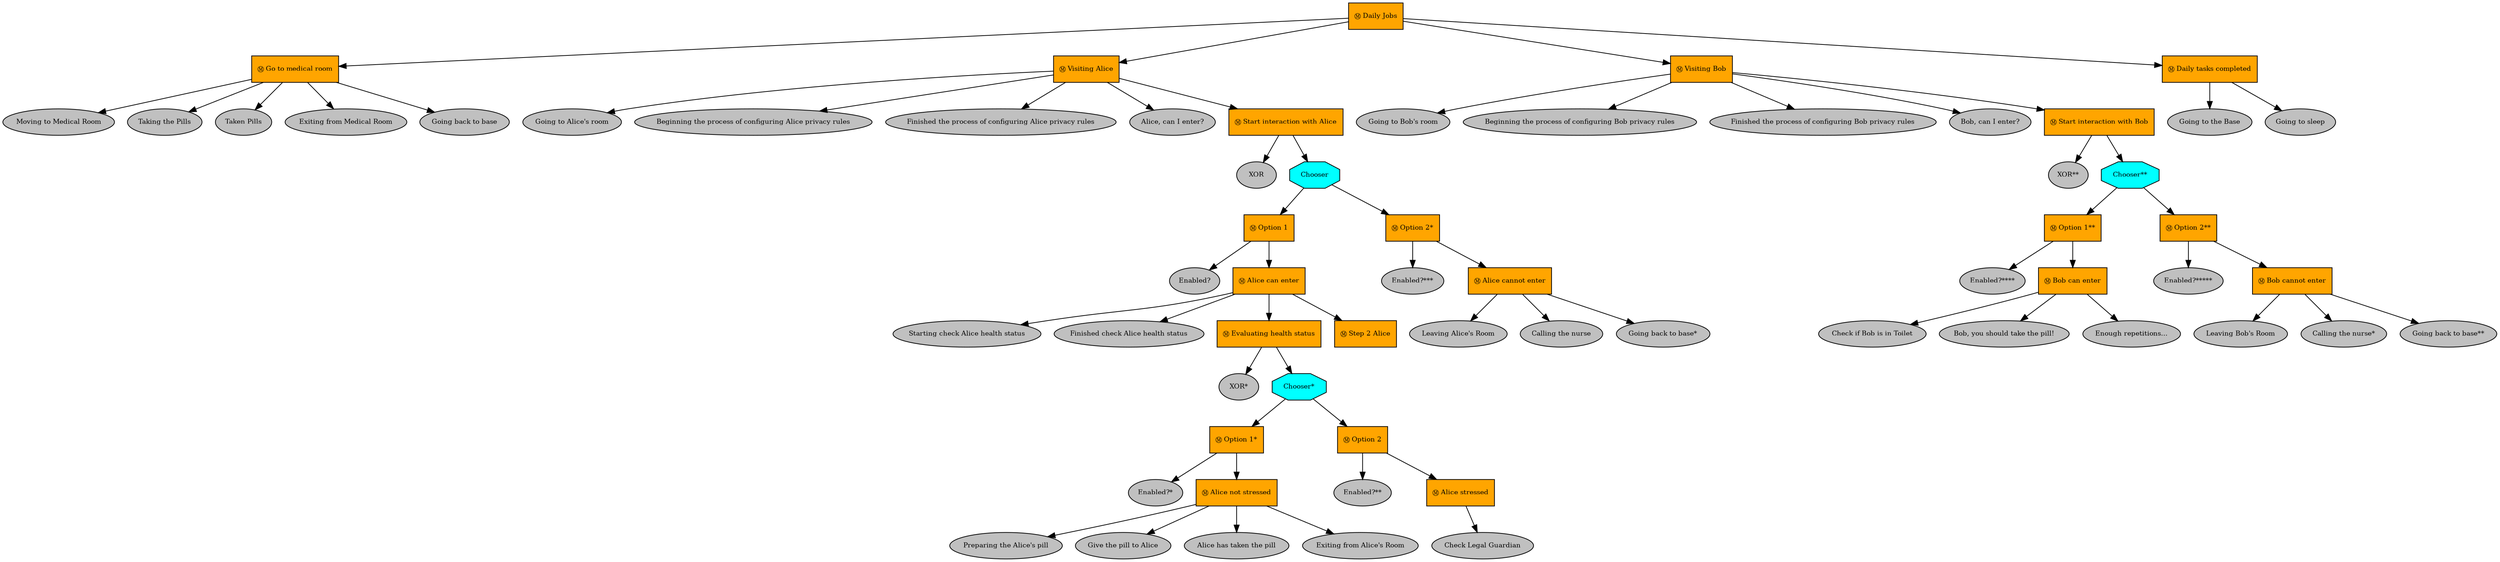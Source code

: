 digraph pastafarianism {
ordering=out;
graph [fontname="times-roman"];
node [fontname="times-roman"];
edge [fontname="times-roman"];
"Daily Jobs" [fillcolor=orange, fontcolor=black, fontsize=9, label="Ⓜ Daily Jobs", shape=box, style=filled];
"Go to medical room" [fillcolor=orange, fontcolor=black, fontsize=9, label="Ⓜ Go to medical room", shape=box, style=filled];
"Daily Jobs" -> "Go to medical room";
"Moving to Medical Room" [fillcolor=gray, fontcolor=black, fontsize=9, label="Moving to Medical Room", shape=ellipse, style=filled];
"Go to medical room" -> "Moving to Medical Room";
"Taking the Pills" [fillcolor=gray, fontcolor=black, fontsize=9, label="Taking the Pills", shape=ellipse, style=filled];
"Go to medical room" -> "Taking the Pills";
"Taken Pills" [fillcolor=gray, fontcolor=black, fontsize=9, label="Taken Pills", shape=ellipse, style=filled];
"Go to medical room" -> "Taken Pills";
"Exiting from Medical Room" [fillcolor=gray, fontcolor=black, fontsize=9, label="Exiting from Medical Room", shape=ellipse, style=filled];
"Go to medical room" -> "Exiting from Medical Room";
"Going back to base" [fillcolor=gray, fontcolor=black, fontsize=9, label="Going back to base", shape=ellipse, style=filled];
"Go to medical room" -> "Going back to base";
"Visiting Alice" [fillcolor=orange, fontcolor=black, fontsize=9, label="Ⓜ Visiting Alice", shape=box, style=filled];
"Daily Jobs" -> "Visiting Alice";
"Going to Alice's room" [fillcolor=gray, fontcolor=black, fontsize=9, label="Going to Alice's room", shape=ellipse, style=filled];
"Visiting Alice" -> "Going to Alice's room";
"Beginning the process of configuring Alice privacy rules" [fillcolor=gray, fontcolor=black, fontsize=9, label="Beginning the process of configuring Alice privacy rules", shape=ellipse, style=filled];
"Visiting Alice" -> "Beginning the process of configuring Alice privacy rules";
"Finished the process of configuring Alice privacy rules" [fillcolor=gray, fontcolor=black, fontsize=9, label="Finished the process of configuring Alice privacy rules", shape=ellipse, style=filled];
"Visiting Alice" -> "Finished the process of configuring Alice privacy rules";
"Alice, can I enter?" [fillcolor=gray, fontcolor=black, fontsize=9, label="Alice, can I enter?", shape=ellipse, style=filled];
"Visiting Alice" -> "Alice, can I enter?";
"Start interaction with Alice" [fillcolor=orange, fontcolor=black, fontsize=9, label="Ⓜ Start interaction with Alice", shape=box, style=filled];
"Visiting Alice" -> "Start interaction with Alice";
XOR [fillcolor=gray, fontcolor=black, fontsize=9, label=XOR, shape=ellipse, style=filled];
"Start interaction with Alice" -> XOR;
Chooser [fillcolor=cyan, fontcolor=black, fontsize=9, label=Chooser, shape=octagon, style=filled];
"Start interaction with Alice" -> Chooser;
"Option 1" [fillcolor=orange, fontcolor=black, fontsize=9, label="Ⓜ Option 1", shape=box, style=filled];
Chooser -> "Option 1";
"Enabled?" [fillcolor=gray, fontcolor=black, fontsize=9, label="Enabled?", shape=ellipse, style=filled];
"Option 1" -> "Enabled?";
"Alice can enter" [fillcolor=orange, fontcolor=black, fontsize=9, label="Ⓜ Alice can enter", shape=box, style=filled];
"Option 1" -> "Alice can enter";
"Starting check Alice health status" [fillcolor=gray, fontcolor=black, fontsize=9, label="Starting check Alice health status", shape=ellipse, style=filled];
"Alice can enter" -> "Starting check Alice health status";
"Finished check Alice health status" [fillcolor=gray, fontcolor=black, fontsize=9, label="Finished check Alice health status", shape=ellipse, style=filled];
"Alice can enter" -> "Finished check Alice health status";
"Evaluating health status" [fillcolor=orange, fontcolor=black, fontsize=9, label="Ⓜ Evaluating health status", shape=box, style=filled];
"Alice can enter" -> "Evaluating health status";
"XOR*" [fillcolor=gray, fontcolor=black, fontsize=9, label="XOR*", shape=ellipse, style=filled];
"Evaluating health status" -> "XOR*";
"Chooser*" [fillcolor=cyan, fontcolor=black, fontsize=9, label="Chooser*", shape=octagon, style=filled];
"Evaluating health status" -> "Chooser*";
"Option 1*" [fillcolor=orange, fontcolor=black, fontsize=9, label="Ⓜ Option 1*", shape=box, style=filled];
"Chooser*" -> "Option 1*";
"Enabled?*" [fillcolor=gray, fontcolor=black, fontsize=9, label="Enabled?*", shape=ellipse, style=filled];
"Option 1*" -> "Enabled?*";
"Alice not stressed" [fillcolor=orange, fontcolor=black, fontsize=9, label="Ⓜ Alice not stressed", shape=box, style=filled];
"Option 1*" -> "Alice not stressed";
"Preparing the Alice's pill" [fillcolor=gray, fontcolor=black, fontsize=9, label="Preparing the Alice's pill", shape=ellipse, style=filled];
"Alice not stressed" -> "Preparing the Alice's pill";
"Give the pill to Alice" [fillcolor=gray, fontcolor=black, fontsize=9, label="Give the pill to Alice", shape=ellipse, style=filled];
"Alice not stressed" -> "Give the pill to Alice";
"Alice has taken the pill" [fillcolor=gray, fontcolor=black, fontsize=9, label="Alice has taken the pill", shape=ellipse, style=filled];
"Alice not stressed" -> "Alice has taken the pill";
"Exiting from Alice's Room" [fillcolor=gray, fontcolor=black, fontsize=9, label="Exiting from Alice's Room", shape=ellipse, style=filled];
"Alice not stressed" -> "Exiting from Alice's Room";
"Option 2" [fillcolor=orange, fontcolor=black, fontsize=9, label="Ⓜ Option 2", shape=box, style=filled];
"Chooser*" -> "Option 2";
"Enabled?**" [fillcolor=gray, fontcolor=black, fontsize=9, label="Enabled?**", shape=ellipse, style=filled];
"Option 2" -> "Enabled?**";
"Alice stressed" [fillcolor=orange, fontcolor=black, fontsize=9, label="Ⓜ Alice stressed", shape=box, style=filled];
"Option 2" -> "Alice stressed";
"Check Legal Guardian" [fillcolor=gray, fontcolor=black, fontsize=9, label="Check Legal Guardian", shape=ellipse, style=filled];
"Alice stressed" -> "Check Legal Guardian";
"Step 2 Alice" [fillcolor=orange, fontcolor=black, fontsize=9, label="Ⓜ Step 2 Alice", shape=box, style=filled];
"Alice can enter" -> "Step 2 Alice";
"Option 2*" [fillcolor=orange, fontcolor=black, fontsize=9, label="Ⓜ Option 2*", shape=box, style=filled];
Chooser -> "Option 2*";
"Enabled?***" [fillcolor=gray, fontcolor=black, fontsize=9, label="Enabled?***", shape=ellipse, style=filled];
"Option 2*" -> "Enabled?***";
"Alice cannot enter" [fillcolor=orange, fontcolor=black, fontsize=9, label="Ⓜ Alice cannot enter", shape=box, style=filled];
"Option 2*" -> "Alice cannot enter";
"Leaving Alice's Room" [fillcolor=gray, fontcolor=black, fontsize=9, label="Leaving Alice's Room", shape=ellipse, style=filled];
"Alice cannot enter" -> "Leaving Alice's Room";
"Calling the nurse" [fillcolor=gray, fontcolor=black, fontsize=9, label="Calling the nurse", shape=ellipse, style=filled];
"Alice cannot enter" -> "Calling the nurse";
"Going back to base*" [fillcolor=gray, fontcolor=black, fontsize=9, label="Going back to base*", shape=ellipse, style=filled];
"Alice cannot enter" -> "Going back to base*";
"Visiting Bob" [fillcolor=orange, fontcolor=black, fontsize=9, label="Ⓜ Visiting Bob", shape=box, style=filled];
"Daily Jobs" -> "Visiting Bob";
"Going to Bob's room" [fillcolor=gray, fontcolor=black, fontsize=9, label="Going to Bob's room", shape=ellipse, style=filled];
"Visiting Bob" -> "Going to Bob's room";
"Beginning the process of configuring Bob privacy rules" [fillcolor=gray, fontcolor=black, fontsize=9, label="Beginning the process of configuring Bob privacy rules", shape=ellipse, style=filled];
"Visiting Bob" -> "Beginning the process of configuring Bob privacy rules";
"Finished the process of configuring Bob privacy rules" [fillcolor=gray, fontcolor=black, fontsize=9, label="Finished the process of configuring Bob privacy rules", shape=ellipse, style=filled];
"Visiting Bob" -> "Finished the process of configuring Bob privacy rules";
"Bob, can I enter?" [fillcolor=gray, fontcolor=black, fontsize=9, label="Bob, can I enter?", shape=ellipse, style=filled];
"Visiting Bob" -> "Bob, can I enter?";
"Start interaction with Bob" [fillcolor=orange, fontcolor=black, fontsize=9, label="Ⓜ Start interaction with Bob", shape=box, style=filled];
"Visiting Bob" -> "Start interaction with Bob";
"XOR**" [fillcolor=gray, fontcolor=black, fontsize=9, label="XOR**", shape=ellipse, style=filled];
"Start interaction with Bob" -> "XOR**";
"Chooser**" [fillcolor=cyan, fontcolor=black, fontsize=9, label="Chooser**", shape=octagon, style=filled];
"Start interaction with Bob" -> "Chooser**";
"Option 1**" [fillcolor=orange, fontcolor=black, fontsize=9, label="Ⓜ Option 1**", shape=box, style=filled];
"Chooser**" -> "Option 1**";
"Enabled?****" [fillcolor=gray, fontcolor=black, fontsize=9, label="Enabled?****", shape=ellipse, style=filled];
"Option 1**" -> "Enabled?****";
"Bob can enter" [fillcolor=orange, fontcolor=black, fontsize=9, label="Ⓜ Bob can enter", shape=box, style=filled];
"Option 1**" -> "Bob can enter";
"Check if Bob is in Toilet" [fillcolor=gray, fontcolor=black, fontsize=9, label="Check if Bob is in Toilet", shape=ellipse, style=filled];
"Bob can enter" -> "Check if Bob is in Toilet";
"Bob, you should take the pill!" [fillcolor=gray, fontcolor=black, fontsize=9, label="Bob, you should take the pill!", shape=ellipse, style=filled];
"Bob can enter" -> "Bob, you should take the pill!";
"Enough repetitions..." [fillcolor=gray, fontcolor=black, fontsize=9, label="Enough repetitions...", shape=ellipse, style=filled];
"Bob can enter" -> "Enough repetitions...";
"Option 2**" [fillcolor=orange, fontcolor=black, fontsize=9, label="Ⓜ Option 2**", shape=box, style=filled];
"Chooser**" -> "Option 2**";
"Enabled?*****" [fillcolor=gray, fontcolor=black, fontsize=9, label="Enabled?*****", shape=ellipse, style=filled];
"Option 2**" -> "Enabled?*****";
"Bob cannot enter" [fillcolor=orange, fontcolor=black, fontsize=9, label="Ⓜ Bob cannot enter", shape=box, style=filled];
"Option 2**" -> "Bob cannot enter";
"Leaving Bob's Room" [fillcolor=gray, fontcolor=black, fontsize=9, label="Leaving Bob's Room", shape=ellipse, style=filled];
"Bob cannot enter" -> "Leaving Bob's Room";
"Calling the nurse*" [fillcolor=gray, fontcolor=black, fontsize=9, label="Calling the nurse*", shape=ellipse, style=filled];
"Bob cannot enter" -> "Calling the nurse*";
"Going back to base**" [fillcolor=gray, fontcolor=black, fontsize=9, label="Going back to base**", shape=ellipse, style=filled];
"Bob cannot enter" -> "Going back to base**";
"Daily tasks completed" [fillcolor=orange, fontcolor=black, fontsize=9, label="Ⓜ Daily tasks completed", shape=box, style=filled];
"Daily Jobs" -> "Daily tasks completed";
"Going to the Base" [fillcolor=gray, fontcolor=black, fontsize=9, label="Going to the Base", shape=ellipse, style=filled];
"Daily tasks completed" -> "Going to the Base";
"Going to sleep" [fillcolor=gray, fontcolor=black, fontsize=9, label="Going to sleep", shape=ellipse, style=filled];
"Daily tasks completed" -> "Going to sleep";
}
